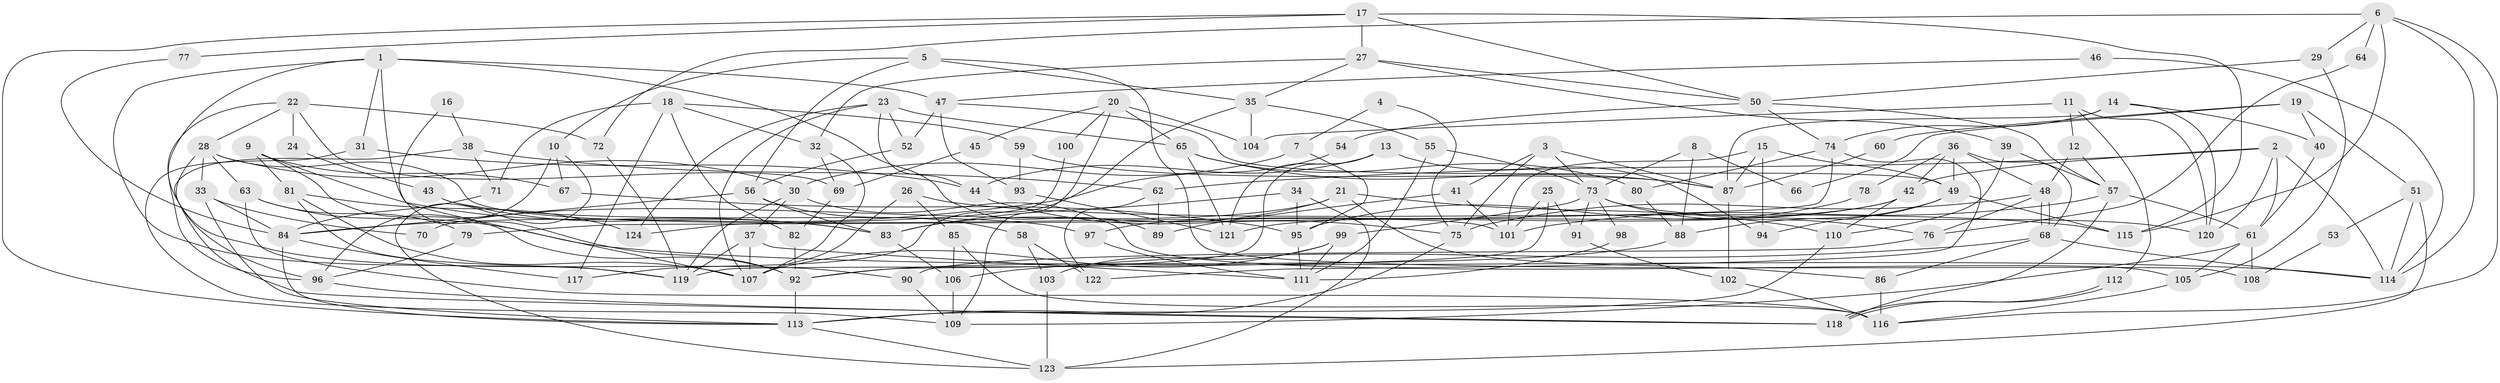 // Generated by graph-tools (version 1.1) at 2025/51/03/09/25 04:51:10]
// undirected, 124 vertices, 248 edges
graph export_dot {
graph [start="1"]
  node [color=gray90,style=filled];
  1;
  2;
  3;
  4;
  5;
  6;
  7;
  8;
  9;
  10;
  11;
  12;
  13;
  14;
  15;
  16;
  17;
  18;
  19;
  20;
  21;
  22;
  23;
  24;
  25;
  26;
  27;
  28;
  29;
  30;
  31;
  32;
  33;
  34;
  35;
  36;
  37;
  38;
  39;
  40;
  41;
  42;
  43;
  44;
  45;
  46;
  47;
  48;
  49;
  50;
  51;
  52;
  53;
  54;
  55;
  56;
  57;
  58;
  59;
  60;
  61;
  62;
  63;
  64;
  65;
  66;
  67;
  68;
  69;
  70;
  71;
  72;
  73;
  74;
  75;
  76;
  77;
  78;
  79;
  80;
  81;
  82;
  83;
  84;
  85;
  86;
  87;
  88;
  89;
  90;
  91;
  92;
  93;
  94;
  95;
  96;
  97;
  98;
  99;
  100;
  101;
  102;
  103;
  104;
  105;
  106;
  107;
  108;
  109;
  110;
  111;
  112;
  113;
  114;
  115;
  116;
  117;
  118;
  119;
  120;
  121;
  122;
  123;
  124;
  1 -- 119;
  1 -- 89;
  1 -- 31;
  1 -- 47;
  1 -- 90;
  1 -- 92;
  2 -- 114;
  2 -- 120;
  2 -- 42;
  2 -- 61;
  2 -- 62;
  3 -- 87;
  3 -- 73;
  3 -- 41;
  3 -- 75;
  4 -- 7;
  4 -- 75;
  5 -- 56;
  5 -- 35;
  5 -- 10;
  5 -- 108;
  6 -- 115;
  6 -- 114;
  6 -- 29;
  6 -- 64;
  6 -- 72;
  6 -- 116;
  7 -- 30;
  7 -- 95;
  8 -- 73;
  8 -- 88;
  8 -- 66;
  9 -- 92;
  9 -- 83;
  9 -- 67;
  9 -- 81;
  10 -- 67;
  10 -- 96;
  10 -- 123;
  11 -- 120;
  11 -- 12;
  11 -- 104;
  11 -- 112;
  12 -- 57;
  12 -- 48;
  13 -- 92;
  13 -- 94;
  13 -- 44;
  13 -- 121;
  14 -- 74;
  14 -- 87;
  14 -- 40;
  14 -- 120;
  15 -- 49;
  15 -- 101;
  15 -- 87;
  15 -- 94;
  16 -- 107;
  16 -- 38;
  17 -- 50;
  17 -- 113;
  17 -- 27;
  17 -- 77;
  17 -- 115;
  18 -- 59;
  18 -- 82;
  18 -- 32;
  18 -- 71;
  18 -- 117;
  19 -- 40;
  19 -- 51;
  19 -- 60;
  19 -- 66;
  20 -- 109;
  20 -- 104;
  20 -- 45;
  20 -- 65;
  20 -- 100;
  21 -- 86;
  21 -- 110;
  21 -- 70;
  21 -- 83;
  22 -- 72;
  22 -- 96;
  22 -- 24;
  22 -- 28;
  22 -- 69;
  23 -- 44;
  23 -- 107;
  23 -- 52;
  23 -- 65;
  23 -- 124;
  24 -- 43;
  25 -- 119;
  25 -- 101;
  25 -- 91;
  26 -- 85;
  26 -- 107;
  26 -- 115;
  27 -- 39;
  27 -- 32;
  27 -- 35;
  27 -- 50;
  28 -- 63;
  28 -- 30;
  28 -- 33;
  28 -- 96;
  28 -- 101;
  29 -- 50;
  29 -- 105;
  30 -- 105;
  30 -- 37;
  30 -- 119;
  31 -- 44;
  31 -- 109;
  32 -- 69;
  32 -- 107;
  33 -- 113;
  33 -- 70;
  33 -- 84;
  34 -- 83;
  34 -- 123;
  34 -- 95;
  35 -- 117;
  35 -- 55;
  35 -- 104;
  36 -- 68;
  36 -- 42;
  36 -- 48;
  36 -- 49;
  36 -- 78;
  37 -- 107;
  37 -- 111;
  37 -- 119;
  38 -- 118;
  38 -- 62;
  38 -- 71;
  39 -- 110;
  39 -- 57;
  40 -- 61;
  41 -- 101;
  41 -- 89;
  42 -- 121;
  42 -- 97;
  42 -- 110;
  43 -- 97;
  43 -- 83;
  44 -- 75;
  45 -- 69;
  46 -- 114;
  46 -- 47;
  47 -- 49;
  47 -- 52;
  47 -- 93;
  48 -- 68;
  48 -- 68;
  48 -- 75;
  48 -- 76;
  49 -- 115;
  49 -- 88;
  49 -- 94;
  50 -- 57;
  50 -- 54;
  50 -- 74;
  51 -- 123;
  51 -- 114;
  51 -- 53;
  52 -- 56;
  53 -- 108;
  54 -- 84;
  55 -- 73;
  55 -- 111;
  56 -- 84;
  56 -- 58;
  56 -- 83;
  57 -- 118;
  57 -- 61;
  57 -- 101;
  58 -- 103;
  58 -- 122;
  59 -- 87;
  59 -- 93;
  60 -- 87;
  61 -- 105;
  61 -- 108;
  61 -- 109;
  62 -- 122;
  62 -- 89;
  63 -- 79;
  63 -- 116;
  63 -- 114;
  64 -- 76;
  65 -- 80;
  65 -- 87;
  65 -- 121;
  67 -- 95;
  68 -- 106;
  68 -- 86;
  68 -- 114;
  69 -- 82;
  71 -- 84;
  72 -- 119;
  73 -- 99;
  73 -- 76;
  73 -- 91;
  73 -- 98;
  73 -- 120;
  74 -- 80;
  74 -- 79;
  74 -- 122;
  75 -- 113;
  76 -- 90;
  77 -- 84;
  78 -- 95;
  79 -- 96;
  80 -- 88;
  81 -- 119;
  81 -- 107;
  81 -- 124;
  82 -- 92;
  83 -- 106;
  84 -- 113;
  84 -- 117;
  85 -- 106;
  85 -- 116;
  86 -- 116;
  87 -- 102;
  88 -- 92;
  90 -- 109;
  91 -- 102;
  92 -- 113;
  93 -- 121;
  95 -- 111;
  96 -- 118;
  97 -- 111;
  98 -- 111;
  99 -- 107;
  99 -- 111;
  99 -- 103;
  100 -- 124;
  102 -- 116;
  103 -- 123;
  105 -- 116;
  106 -- 109;
  110 -- 113;
  112 -- 118;
  112 -- 118;
  113 -- 123;
}

